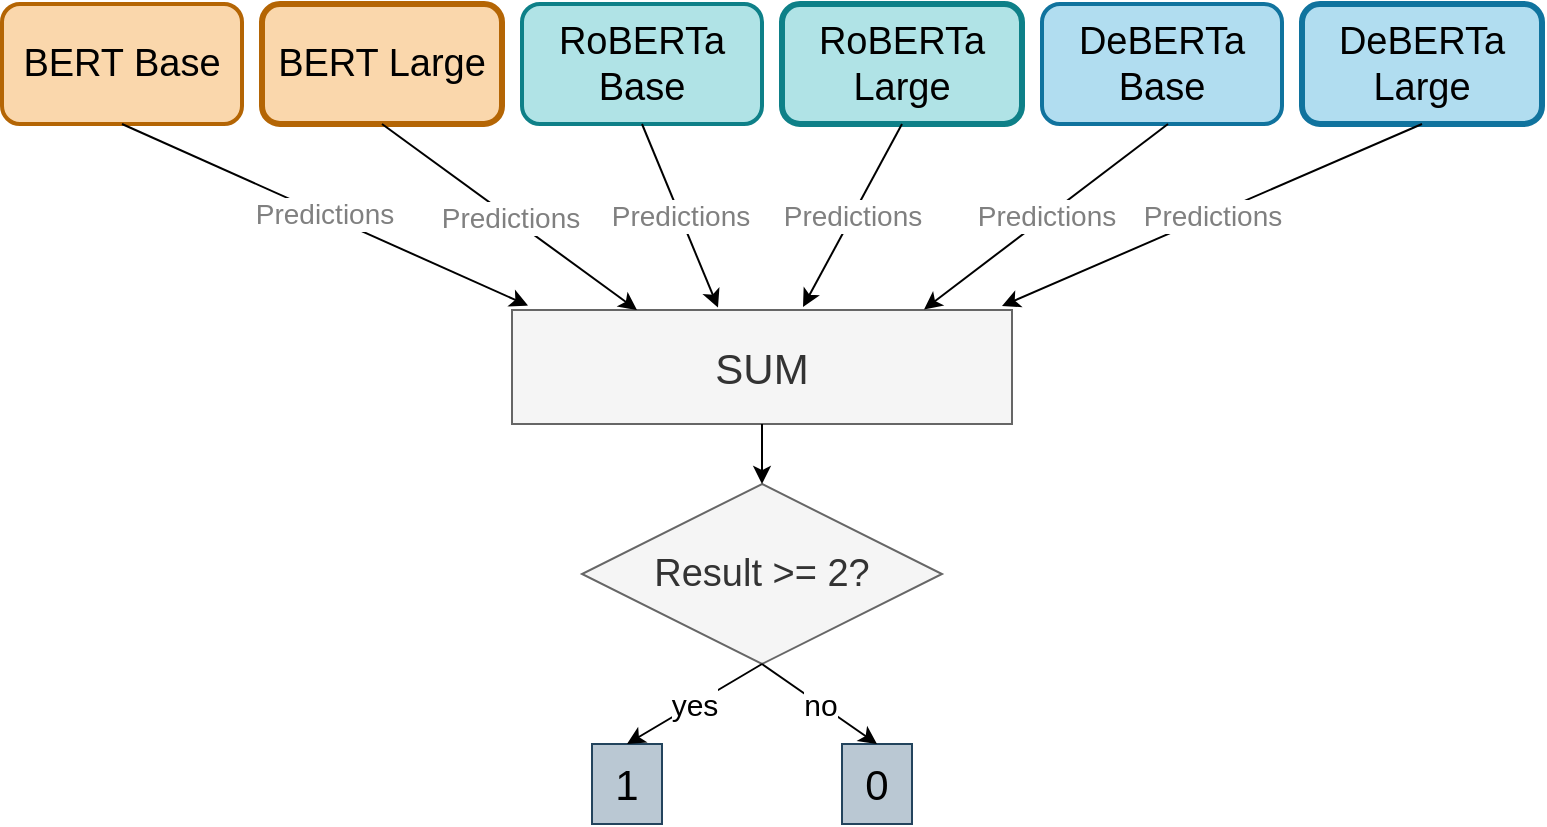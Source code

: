 <mxfile version="24.7.10">
  <diagram id="rCCvv9-ON43f-Ad0EWST" name="Page-1">
    <mxGraphModel grid="1" page="1" gridSize="10" guides="1" tooltips="1" connect="1" arrows="1" fold="1" pageScale="1" pageWidth="850" pageHeight="1100" math="0" shadow="0">
      <root>
        <mxCell id="0" />
        <mxCell id="1" parent="0" />
        <mxCell id="WEjUQYKMP1Lt1RqKY-Xn-1" value="&lt;font style=&quot;font-size: 21px;&quot;&gt;SUM&lt;/font&gt;" style="rounded=0;whiteSpace=wrap;html=1;fillColor=#f5f5f5;fontColor=#333333;strokeColor=#666666;" vertex="1" parent="1">
          <mxGeometry x="305" y="173" width="250" height="57" as="geometry" />
        </mxCell>
        <mxCell id="WEjUQYKMP1Lt1RqKY-Xn-2" value="BERT Base" style="rounded=1;whiteSpace=wrap;html=1;fontSize=19;fillColor=#fad7ac;strokeColor=#b46504;strokeWidth=2;" vertex="1" parent="1">
          <mxGeometry x="50" y="20" width="120" height="60" as="geometry" />
        </mxCell>
        <mxCell id="WEjUQYKMP1Lt1RqKY-Xn-3" value="BERT Large" style="rounded=1;whiteSpace=wrap;html=1;fontSize=19;fillColor=#fad7ac;strokeColor=#b46504;strokeWidth=3;" vertex="1" parent="1">
          <mxGeometry x="180" y="20" width="120" height="60" as="geometry" />
        </mxCell>
        <mxCell id="WEjUQYKMP1Lt1RqKY-Xn-4" value="RoBERTa Base" style="rounded=1;whiteSpace=wrap;html=1;fontSize=19;fillColor=#b0e3e6;strokeColor=#0e8088;strokeWidth=2;" vertex="1" parent="1">
          <mxGeometry x="310" y="20" width="120" height="60" as="geometry" />
        </mxCell>
        <mxCell id="WEjUQYKMP1Lt1RqKY-Xn-5" value="RoBERTa Large" style="rounded=1;whiteSpace=wrap;html=1;fontSize=19;fillColor=#b0e3e6;strokeColor=#0e8088;strokeWidth=3;" vertex="1" parent="1">
          <mxGeometry x="440" y="20" width="120" height="60" as="geometry" />
        </mxCell>
        <mxCell id="WEjUQYKMP1Lt1RqKY-Xn-6" value="DeBERTa Base" style="rounded=1;whiteSpace=wrap;html=1;fontSize=19;fillColor=#b1ddf0;strokeColor=#10739e;strokeWidth=2;" vertex="1" parent="1">
          <mxGeometry x="570" y="20" width="120" height="60" as="geometry" />
        </mxCell>
        <mxCell id="WEjUQYKMP1Lt1RqKY-Xn-7" value="DeBERTa Large" style="rounded=1;whiteSpace=wrap;html=1;fontSize=19;fillColor=#b1ddf0;strokeColor=#10739e;strokeWidth=3;" vertex="1" parent="1">
          <mxGeometry x="700" y="20" width="120" height="60" as="geometry" />
        </mxCell>
        <mxCell id="WEjUQYKMP1Lt1RqKY-Xn-8" value="Predictions" style="endArrow=classic;html=1;rounded=0;exitX=0.5;exitY=1;exitDx=0;exitDy=0;entryX=0.032;entryY=-0.039;entryDx=0;entryDy=0;entryPerimeter=0;fontSize=14;fontColor=#808080;" edge="1" parent="1" target="WEjUQYKMP1Lt1RqKY-Xn-1">
          <mxGeometry x="-0.001" width="50" height="50" relative="1" as="geometry">
            <mxPoint x="110" y="80.0" as="sourcePoint" />
            <mxPoint x="320.75" y="182.11" as="targetPoint" />
            <mxPoint as="offset" />
          </mxGeometry>
        </mxCell>
        <mxCell id="WEjUQYKMP1Lt1RqKY-Xn-9" value="Predictions" style="endArrow=classic;html=1;rounded=0;exitX=0.5;exitY=1;exitDx=0;exitDy=0;fontSize=14;fontColor=#808080;" edge="1" parent="1" source="WEjUQYKMP1Lt1RqKY-Xn-7">
          <mxGeometry width="50" height="50" relative="1" as="geometry">
            <mxPoint x="863" y="216" as="sourcePoint" />
            <mxPoint x="550" y="171" as="targetPoint" />
          </mxGeometry>
        </mxCell>
        <mxCell id="WEjUQYKMP1Lt1RqKY-Xn-10" value="Predictions" style="endArrow=classic;html=1;rounded=0;exitX=0.5;exitY=1;exitDx=0;exitDy=0;fontSize=14;fontColor=#808080;entryX=0.25;entryY=0;entryDx=0;entryDy=0;" edge="1" parent="1" target="WEjUQYKMP1Lt1RqKY-Xn-1">
          <mxGeometry width="50" height="50" relative="1" as="geometry">
            <mxPoint x="240" y="80.0" as="sourcePoint" />
            <mxPoint x="354" y="181" as="targetPoint" />
          </mxGeometry>
        </mxCell>
        <mxCell id="WEjUQYKMP1Lt1RqKY-Xn-11" value="Predictions" style="endArrow=classic;html=1;rounded=0;exitX=0.5;exitY=1;exitDx=0;exitDy=0;fontSize=14;fontColor=#808080;entryX=0.824;entryY=-0.005;entryDx=0;entryDy=0;entryPerimeter=0;" edge="1" parent="1" target="WEjUQYKMP1Lt1RqKY-Xn-1">
          <mxGeometry x="-0.001" width="50" height="50" relative="1" as="geometry">
            <mxPoint x="633" y="80.0" as="sourcePoint" />
            <mxPoint x="510" y="170" as="targetPoint" />
            <mxPoint as="offset" />
          </mxGeometry>
        </mxCell>
        <mxCell id="WEjUQYKMP1Lt1RqKY-Xn-12" value="Predictions" style="endArrow=classic;html=1;rounded=0;exitX=0.5;exitY=1;exitDx=0;exitDy=0;entryX=0.412;entryY=-0.022;entryDx=0;entryDy=0;entryPerimeter=0;fontSize=14;fontColor=#808080;" edge="1" parent="1" source="WEjUQYKMP1Lt1RqKY-Xn-4" target="WEjUQYKMP1Lt1RqKY-Xn-1">
          <mxGeometry width="50" height="50" relative="1" as="geometry">
            <mxPoint x="260" y="100" as="sourcePoint" />
            <mxPoint x="383" y="200" as="targetPoint" />
          </mxGeometry>
        </mxCell>
        <mxCell id="WEjUQYKMP1Lt1RqKY-Xn-13" value="Predictions" style="endArrow=classic;html=1;rounded=0;exitX=0.5;exitY=1;exitDx=0;exitDy=0;entryX=0.582;entryY=-0.026;entryDx=0;entryDy=0;entryPerimeter=0;fontSize=14;fontColor=#808080;" edge="1" parent="1" source="WEjUQYKMP1Lt1RqKY-Xn-5" target="WEjUQYKMP1Lt1RqKY-Xn-1">
          <mxGeometry width="50" height="50" relative="1" as="geometry">
            <mxPoint x="270" y="110" as="sourcePoint" />
            <mxPoint x="460" y="170" as="targetPoint" />
          </mxGeometry>
        </mxCell>
        <mxCell id="WEjUQYKMP1Lt1RqKY-Xn-14" value="&lt;div style=&quot;font-size: 19px;&quot;&gt;Result &amp;gt;= 2?&lt;/div&gt;" style="rhombus;whiteSpace=wrap;html=1;fontSize=19;fillColor=#f5f5f5;fontColor=#333333;strokeColor=#666666;labelPosition=center;verticalLabelPosition=middle;align=center;verticalAlign=middle;" vertex="1" parent="1">
          <mxGeometry x="340" y="260" width="180" height="90" as="geometry" />
        </mxCell>
        <mxCell id="WEjUQYKMP1Lt1RqKY-Xn-15" value="" style="endArrow=classic;html=1;rounded=0;exitX=0.5;exitY=1;exitDx=0;exitDy=0;entryX=0.5;entryY=0;entryDx=0;entryDy=0;" edge="1" parent="1" target="WEjUQYKMP1Lt1RqKY-Xn-14">
          <mxGeometry width="50" height="50" relative="1" as="geometry">
            <mxPoint x="430" y="230" as="sourcePoint" />
            <mxPoint x="500" y="250" as="targetPoint" />
          </mxGeometry>
        </mxCell>
        <mxCell id="WEjUQYKMP1Lt1RqKY-Xn-16" value="&lt;font style=&quot;font-size: 21px;&quot;&gt;1&lt;/font&gt;" style="rounded=0;whiteSpace=wrap;html=1;fillColor=#bac8d3;strokeColor=#23445d;fontSize=21;" vertex="1" parent="1">
          <mxGeometry x="345" y="390" width="35" height="40" as="geometry" />
        </mxCell>
        <mxCell id="WEjUQYKMP1Lt1RqKY-Xn-17" value="&lt;font style=&quot;font-size: 21px;&quot;&gt;0&lt;/font&gt;" style="rounded=0;whiteSpace=wrap;html=1;fillColor=#bac8d3;strokeColor=#23445d;fontSize=21;" vertex="1" parent="1">
          <mxGeometry x="470" y="390" width="35" height="40" as="geometry" />
        </mxCell>
        <mxCell id="WEjUQYKMP1Lt1RqKY-Xn-18" value="yes" style="endArrow=classic;html=1;rounded=0;exitX=0.5;exitY=1;exitDx=0;exitDy=0;entryX=0.5;entryY=0;entryDx=0;entryDy=0;fontSize=15;" edge="1" parent="1" source="WEjUQYKMP1Lt1RqKY-Xn-14" target="WEjUQYKMP1Lt1RqKY-Xn-16">
          <mxGeometry width="50" height="50" relative="1" as="geometry">
            <mxPoint x="430" y="230" as="sourcePoint" />
            <mxPoint x="370" y="360" as="targetPoint" />
          </mxGeometry>
        </mxCell>
        <mxCell id="WEjUQYKMP1Lt1RqKY-Xn-19" value="no" style="endArrow=classic;html=1;rounded=0;entryX=0.5;entryY=0;entryDx=0;entryDy=0;fontSize=15;" edge="1" parent="1" target="WEjUQYKMP1Lt1RqKY-Xn-17">
          <mxGeometry width="50" height="50" relative="1" as="geometry">
            <mxPoint x="430" y="350" as="sourcePoint" />
            <mxPoint x="380" y="370" as="targetPoint" />
          </mxGeometry>
        </mxCell>
      </root>
    </mxGraphModel>
  </diagram>
</mxfile>
